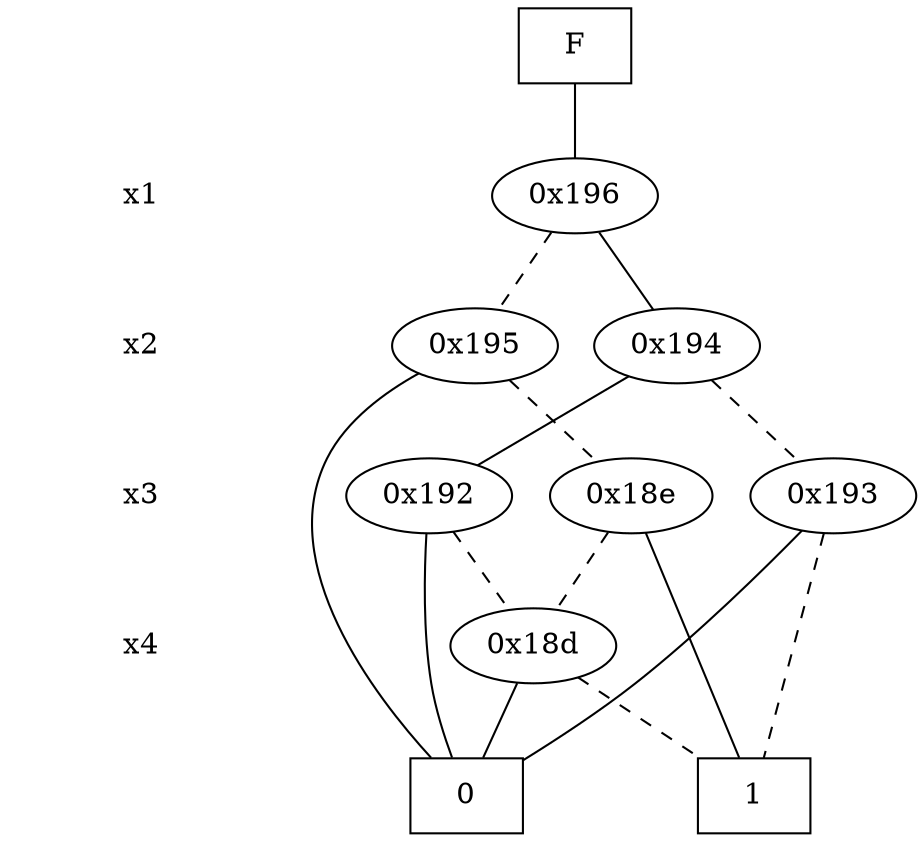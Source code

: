 digraph "DD" {
size = "7.5,10"
center = true;
edge [dir = none];
{ node [shape = plaintext];
  edge [style = invis];
  "CONST NODES" [style = invis];
" x1 " -> " x2 " -> " x3 " -> " x4 " -> "CONST NODES"; 
}
{ rank = same; node [shape = box]; edge [style = invis];
"  F  "; }
{ rank = same; " x1 ";
"0x196";
}
{ rank = same; " x2 ";
"0x195";
"0x194";
}
{ rank = same; " x3 ";
"0x192";
"0x18e";
"0x193";
}
{ rank = same; " x4 ";
"0x18d";
}
{ rank = same; "CONST NODES";
{ node [shape = box]; "0x162";
"0x161";
}
}
"  F  " -> "0x196" [style = solid];
"0x196" -> "0x194";
"0x196" -> "0x195" [style = dashed];
"0x195" -> "0x162";
"0x195" -> "0x18e" [style = dashed];
"0x194" -> "0x192";
"0x194" -> "0x193" [style = dashed];
"0x192" -> "0x162";
"0x192" -> "0x18d" [style = dashed];
"0x18e" -> "0x161";
"0x18e" -> "0x18d" [style = dashed];
"0x193" -> "0x162";
"0x193" -> "0x161" [style = dashed];
"0x18d" -> "0x162";
"0x18d" -> "0x161" [style = dashed];
"0x162" [label = "0"];
"0x161" [label = "1"];
}
